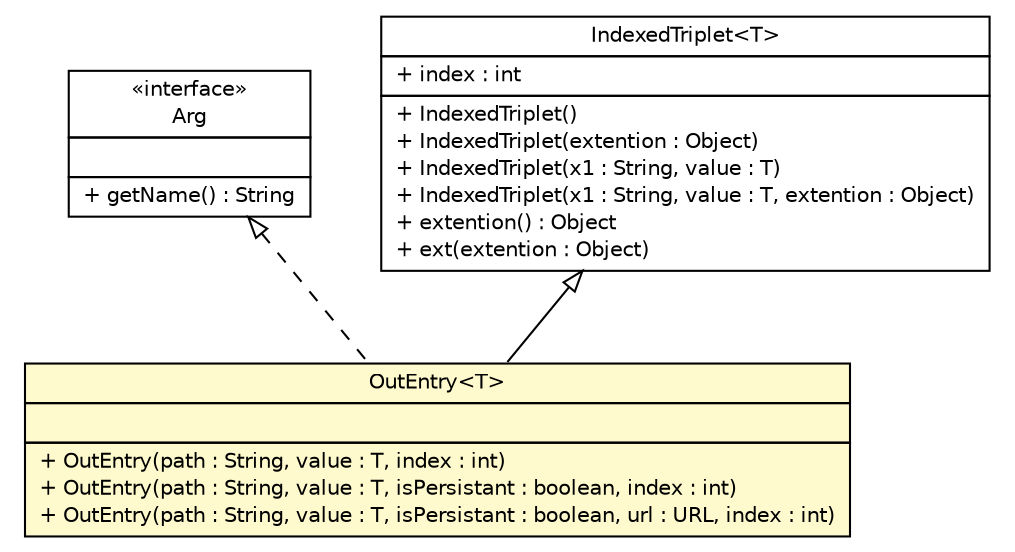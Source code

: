 #!/usr/local/bin/dot
#
# Class diagram 
# Generated by UMLGraph version R5_6 (http://www.umlgraph.org/)
#

digraph G {
	edge [fontname="Helvetica",fontsize=10,labelfontname="Helvetica",labelfontsize=10];
	node [fontname="Helvetica",fontsize=10,shape=plaintext];
	nodesep=0.25;
	ranksep=0.5;
	// sorcer.service.Arg
	c236706 [label=<<table title="sorcer.service.Arg" border="0" cellborder="1" cellspacing="0" cellpadding="2" port="p" href="../../service/Arg.html">
		<tr><td><table border="0" cellspacing="0" cellpadding="1">
<tr><td align="center" balign="center"> &#171;interface&#187; </td></tr>
<tr><td align="center" balign="center"> Arg </td></tr>
		</table></td></tr>
		<tr><td><table border="0" cellspacing="0" cellpadding="1">
<tr><td align="left" balign="left">  </td></tr>
		</table></td></tr>
		<tr><td><table border="0" cellspacing="0" cellpadding="1">
<tr><td align="left" balign="left"> + getName() : String </td></tr>
		</table></td></tr>
		</table>>, URL="../../service/Arg.html", fontname="Helvetica", fontcolor="black", fontsize=10.0];
	// sorcer.co.tuple.IndexedTriplet<T>
	c236722 [label=<<table title="sorcer.co.tuple.IndexedTriplet" border="0" cellborder="1" cellspacing="0" cellpadding="2" port="p" href="./IndexedTriplet.html">
		<tr><td><table border="0" cellspacing="0" cellpadding="1">
<tr><td align="center" balign="center"> IndexedTriplet&lt;T&gt; </td></tr>
		</table></td></tr>
		<tr><td><table border="0" cellspacing="0" cellpadding="1">
<tr><td align="left" balign="left"> + index : int </td></tr>
		</table></td></tr>
		<tr><td><table border="0" cellspacing="0" cellpadding="1">
<tr><td align="left" balign="left"> + IndexedTriplet() </td></tr>
<tr><td align="left" balign="left"> + IndexedTriplet(extention : Object) </td></tr>
<tr><td align="left" balign="left"> + IndexedTriplet(x1 : String, value : T) </td></tr>
<tr><td align="left" balign="left"> + IndexedTriplet(x1 : String, value : T, extention : Object) </td></tr>
<tr><td align="left" balign="left"> + extention() : Object </td></tr>
<tr><td align="left" balign="left"> + ext(extention : Object) </td></tr>
		</table></td></tr>
		</table>>, URL="./IndexedTriplet.html", fontname="Helvetica", fontcolor="black", fontsize=10.0];
	// sorcer.co.tuple.OutEntry<T>
	c236724 [label=<<table title="sorcer.co.tuple.OutEntry" border="0" cellborder="1" cellspacing="0" cellpadding="2" port="p" bgcolor="lemonChiffon" href="./OutEntry.html">
		<tr><td><table border="0" cellspacing="0" cellpadding="1">
<tr><td align="center" balign="center"> OutEntry&lt;T&gt; </td></tr>
		</table></td></tr>
		<tr><td><table border="0" cellspacing="0" cellpadding="1">
<tr><td align="left" balign="left">  </td></tr>
		</table></td></tr>
		<tr><td><table border="0" cellspacing="0" cellpadding="1">
<tr><td align="left" balign="left"> + OutEntry(path : String, value : T, index : int) </td></tr>
<tr><td align="left" balign="left"> + OutEntry(path : String, value : T, isPersistant : boolean, index : int) </td></tr>
<tr><td align="left" balign="left"> + OutEntry(path : String, value : T, isPersistant : boolean, url : URL, index : int) </td></tr>
		</table></td></tr>
		</table>>, URL="./OutEntry.html", fontname="Helvetica", fontcolor="black", fontsize=10.0];
	//sorcer.co.tuple.OutEntry<T> extends sorcer.co.tuple.IndexedTriplet
	c236722:p -> c236724:p [dir=back,arrowtail=empty];
	//sorcer.co.tuple.OutEntry<T> implements sorcer.service.Arg
	c236706:p -> c236724:p [dir=back,arrowtail=empty,style=dashed];
}

